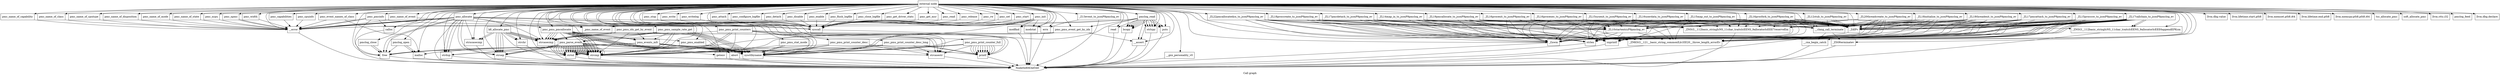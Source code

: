 digraph "Call graph" {
	label="Call graph";

	Node0x8063ef310 [shape=record,label="{external node}"];
	Node0x8063ef310 -> Node0x8063ef3a0;
	Node0x8063ef310 -> Node0x8063ef7c0;
	Node0x8063ef310 -> Node0x8063ef820;
	Node0x8063ef310 -> Node0x8063ef400;
	Node0x8063ef310 -> Node0x8063ef880;
	Node0x8063ef310 -> Node0x8063ef460;
	Node0x8063ef310 -> Node0x8063ef4c0;
	Node0x8063ef310 -> Node0x8063ef5e0;
	Node0x8063ef310 -> Node0x8063ef640;
	Node0x8063ef310 -> Node0x8063ef6a0;
	Node0x8063ef310 -> Node0x8063ef700;
	Node0x8063ef310 -> Node0x8063ef760;
	Node0x8063ef310 -> Node0x8063ef8e0;
	Node0x8063ef310 -> Node0x8063ef940;
	Node0x8063ef310 -> Node0x8063ef9a0;
	Node0x8063ef310 -> Node0x8063efa00;
	Node0x8063ef310 -> Node0x8063efa60;
	Node0x8063ef310 -> Node0x8063efac0;
	Node0x8063ef310 -> Node0x8063efb20;
	Node0x8063ef310 -> Node0x8063efb80;
	Node0x8063ef310 -> Node0x8063efbe0;
	Node0x8063ef310 -> Node0x8063efc40;
	Node0x8063ef310 -> Node0x8063efca0;
	Node0x8063ef310 -> Node0x8063efd00;
	Node0x8063ef310 -> Node0x8063efd60;
	Node0x8063ef310 -> Node0x8063efdc0;
	Node0x8063ef310 -> Node0x8063efe20;
	Node0x8063ef310 -> Node0x8063efe80;
	Node0x8063ef310 -> Node0x8063efee0;
	Node0x8063ef310 -> Node0x8063eff40;
	Node0x8063ef310 -> Node0x8063effa0;
	Node0x8063ef310 -> Node0x805fe3000;
	Node0x8063ef310 -> Node0x805fe3060;
	Node0x8063ef310 -> Node0x805fe30c0;
	Node0x8063ef310 -> Node0x805fe3120;
	Node0x8063ef310 -> Node0x805fe3180;
	Node0x8063ef310 -> Node0x805fe31e0;
	Node0x8063ef310 -> Node0x805fe3240;
	Node0x8063ef310 -> Node0x805fe32a0;
	Node0x8063ef310 -> Node0x805fe3300;
	Node0x8063ef310 -> Node0x805fe3360;
	Node0x8063ef310 -> Node0x805fe33c0;
	Node0x8063ef310 -> Node0x805fe3420;
	Node0x8063ef310 -> Node0x805fe3480;
	Node0x8063ef310 -> Node0x805fe34e0;
	Node0x8063ef310 -> Node0x805fe3540;
	Node0x8063ef310 -> Node0x805fe35a0;
	Node0x8063ef310 -> Node0x805fe3600;
	Node0x8063ef310 -> Node0x805fe3660;
	Node0x8063ef310 -> Node0x805fe36c0;
	Node0x8063ef310 -> Node0x805fe3720;
	Node0x8063ef310 -> Node0x805fe3780;
	Node0x8063ef310 -> Node0x805fe37e0;
	Node0x8063ef310 -> Node0x805fe3840;
	Node0x8063ef310 -> Node0x805fe38a0;
	Node0x8063ef310 -> Node0x805fe3900;
	Node0x8063ef310 -> Node0x805fe3960;
	Node0x8063ef310 -> Node0x805fe39c0;
	Node0x8063ef310 -> Node0x805fe3a20;
	Node0x8063ef310 -> Node0x805fe3a80;
	Node0x8063ef310 -> Node0x805fe3ae0;
	Node0x8063ef310 -> Node0x805fe3b40;
	Node0x8063ef310 -> Node0x805fe3ba0;
	Node0x8063ef310 -> Node0x805fe3c60;
	Node0x8063ef310 -> Node0x805fe3cc0;
	Node0x8063ef310 -> Node0x805fe3d20;
	Node0x8063ef310 -> Node0x805fe3d80;
	Node0x8063ef310 -> Node0x805fe3f00;
	Node0x8063ef310 -> Node0x805fe3e40;
	Node0x8063ef310 -> Node0x805fe3ea0;
	Node0x8063ef310 -> Node0x805fe3f60;
	Node0x8063ef310 -> Node0x805fe3c00;
	Node0x8063ef310 -> Node0x805fe3fc0;
	Node0x8063ef310 -> Node0x805fe4080;
	Node0x8063ef310 -> Node0x805fe40e0;
	Node0x8063ef310 -> Node0x805fe4140;
	Node0x8063ef310 -> Node0x8063ef520;
	Node0x8063ef310 -> Node0x805fe41a0;
	Node0x8063ef310 -> Node0x805fe4200;
	Node0x8063ef310 -> Node0x805fe4260;
	Node0x8063ef310 -> Node0x805fe42c0;
	Node0x8063ef310 -> Node0x8063ef580;
	Node0x8063ef310 -> Node0x805fe4320;
	Node0x8063ef310 -> Node0x805fe4380;
	Node0x8063ef310 -> Node0x805fe43e0;
	Node0x8063ef310 -> Node0x805fe4620;
	Node0x8063ef310 -> Node0x805fe4800;
	Node0x8063ef310 -> Node0x805fe4860;
	Node0x8063ef310 -> Node0x805fe48c0;
	Node0x8063ef310 -> Node0x805fe4920;
	Node0x8063ef310 -> Node0x805fe4980;
	Node0x8063ef310 -> Node0x805fe49e0;
	Node0x8063ef310 -> Node0x805fe4a40;
	Node0x8063ef310 -> Node0x805fe4aa0;
	Node0x8063ef310 -> Node0x805fe4b00;
	Node0x8063ef310 -> Node0x805fe4b60;
	Node0x8063ef310 -> Node0x805fe4bc0;
	Node0x8063ef310 -> Node0x805fe4c20;
	Node0x8063ef310 -> Node0x805fe4c80;
	Node0x8063ef310 -> Node0x805fe4ce0;
	Node0x8063ef310 -> Node0x805fe4d40;
	Node0x8063ef310 -> Node0x805fe4da0;
	Node0x8063ef310 -> Node0x805fe4e00;
	Node0x8063ef310 -> Node0x805fe44a0;
	Node0x8063ef310 -> Node0x805fe4500;
	Node0x8063ef310 -> Node0x805fe4680;
	Node0x8063ef310 -> Node0x805fe46e0;
	Node0x8063ef310 -> Node0x805fe4740;
	Node0x8063ef310 -> Node0x805fe47a0;
	Node0x8063ef310 -> Node0x805fe45c0;
	Node0x8063ef310 -> Node0x805fe4e60;
	Node0x8063ef310 -> Node0x805fe4ec0;
	Node0x8063ef310 -> Node0x805fe4560;
	Node0x8063ef3a0 [shape=record,label="{pmc_allocate}"];
	Node0x8063ef3a0 -> Node0x8063ef400;
	Node0x8063ef3a0 -> Node0x8063ef460;
	Node0x8063ef3a0 -> Node0x8063ef4c0;
	Node0x8063ef3a0 -> Node0x8063ef520;
	Node0x8063ef3a0 -> Node0x8063ef580;
	Node0x8063ef3a0 -> Node0x8063ef5e0;
	Node0x8063ef3a0 -> Node0x8063ef640;
	Node0x8063ef3a0 -> Node0x8063ef6a0;
	Node0x8063ef3a0 -> Node0x8063ef700;
	Node0x8063ef3a0 -> Node0x8063ef460;
	Node0x8063ef3a0 -> Node0x8063ef460;
	Node0x8063ef3a0 -> Node0x8063ef4c0;
	Node0x8063ef3a0 -> Node0x8063ef760;
	Node0x8063ef3a0 -> Node0x8063ef400;
	Node0x8063ef3a0 -> Node0x8063ef400;
	Node0x8063ef3a0 -> Node0x8063ef340;
	Node0x8063ef3a0 -> Node0x8063ef400;
	Node0x8063ef3a0 -> Node0x8063ef5e0;
	Node0x8063ef3a0 -> Node0x8063ef6a0;
	Node0x8063ef7c0 [shape=record,label="{llvm.dbg.value}"];
	Node0x8063ef820 [shape=record,label="{llvm.lifetime.start.p0i8}"];
	Node0x8063ef400 [shape=record,label="{__error}"];
	Node0x8063ef400 -> Node0x8063ef340;
	Node0x8063ef880 [shape=record,label="{llvm.memset.p0i8.i64}"];
	Node0x8063ef460 [shape=record,label="{strdup}"];
	Node0x8063ef460 -> Node0x8063ef340;
	Node0x8063ef4c0 [shape=record,label="{strsep}"];
	Node0x8063ef4c0 -> Node0x8063ef340;
	Node0x8063ef5e0 [shape=record,label="{syscall}"];
	Node0x8063ef5e0 -> Node0x8063ef340;
	Node0x8063ef640 [shape=record,label="{errx}"];
	Node0x8063ef640 -> Node0x8063ef340;
	Node0x8063ef6a0 [shape=record,label="{free}"];
	Node0x8063ef6a0 -> Node0x8063ef340;
	Node0x8063ef700 [shape=record,label="{strcasecmp}"];
	Node0x8063ef700 -> Node0x8063ef340;
	Node0x8063ef760 [shape=record,label="{strncasecmp}"];
	Node0x8063ef760 -> Node0x8063ef340;
	Node0x8063ef8e0 [shape=record,label="{llvm.lifetime.end.p0i8}"];
	Node0x8063ef940 [shape=record,label="{pmc_attach}"];
	Node0x8063ef940 -> Node0x8063ef5e0;
	Node0x8063ef9a0 [shape=record,label="{pmc_capabilities}"];
	Node0x8063ef9a0 -> Node0x8063ef400;
	Node0x8063efa00 [shape=record,label="{pmc_configure_logfile}"];
	Node0x8063efa00 -> Node0x8063ef5e0;
	Node0x8063efa60 [shape=record,label="{pmc_cpuinfo}"];
	Node0x8063efa60 -> Node0x8063ef400;
	Node0x8063efac0 [shape=record,label="{pmc_detach}"];
	Node0x8063efac0 -> Node0x8063ef5e0;
	Node0x8063efb20 [shape=record,label="{pmc_disable}"];
	Node0x8063efb20 -> Node0x8063ef5e0;
	Node0x8063efb80 [shape=record,label="{pmc_enable}"];
	Node0x8063efb80 -> Node0x8063ef5e0;
	Node0x8063efbe0 [shape=record,label="{pmc_event_names_of_class}"];
	Node0x8063efbe0 -> Node0x8063ef400;
	Node0x8063efbe0 -> Node0x8063efc40;
	Node0x805fe3180 [shape=record,label="{pmc_name_of_capability}"];
	Node0x805fe3180 -> Node0x8063ef400;
	Node0x8063efc40 [shape=record,label="{malloc}"];
	Node0x8063efc40 -> Node0x8063ef340;
	Node0x8063efca0 [shape=record,label="{pmc_flush_logfile}"];
	Node0x8063efca0 -> Node0x8063ef5e0;
	Node0x8063efd00 [shape=record,label="{pmc_close_logfile}"];
	Node0x8063efd00 -> Node0x8063ef5e0;
	Node0x8063efd60 [shape=record,label="{pmc_get_driver_stats}"];
	Node0x8063efd60 -> Node0x8063ef5e0;
	Node0x8063efdc0 [shape=record,label="{pmc_get_msr}"];
	Node0x8063efdc0 -> Node0x8063ef5e0;
	Node0x8063efe20 [shape=record,label="{pmc_init}"];
	Node0x8063efe20 -> Node0x8063efe80;
	Node0x8063efe20 -> Node0x8063efee0;
	Node0x8063efe20 -> Node0x8063ef5e0;
	Node0x8063efe20 -> Node0x8063ef400;
	Node0x8063efe20 -> Node0x8063ef5e0;
	Node0x8063efe20 -> Node0x8063efc40;
	Node0x8063efe20 -> Node0x8063ef5e0;
	Node0x8063efe80 [shape=record,label="{modfind}"];
	Node0x8063efe80 -> Node0x8063ef340;
	Node0x8063efee0 [shape=record,label="{modstat}"];
	Node0x8063efee0 -> Node0x8063ef340;
	Node0x8063eff40 [shape=record,label="{llvm.memcpy.p0i8.p0i8.i64}"];
	Node0x8063effa0 [shape=record,label="{k8_allocate_pmc}"];
	Node0x8063effa0 -> Node0x8063ef4c0;
	Node0x8063effa0 -> Node0x8063ef760;
	Node0x8063effa0 -> Node0x805fe3000;
	Node0x8063effa0 -> Node0x805fe3060;
	Node0x8063effa0 -> Node0x8063ef700;
	Node0x8063effa0 -> Node0x8063ef700;
	Node0x8063effa0 -> Node0x8063ef760;
	Node0x8063effa0 -> Node0x805fe3000;
	Node0x8063effa0 -> Node0x8063ef4c0;
	Node0x8063effa0 -> Node0x8063ef700;
	Node0x8063effa0 -> Node0x8063ef4c0;
	Node0x8063effa0 -> Node0x8063ef700;
	Node0x8063effa0 -> Node0x8063ef700;
	Node0x8063effa0 -> Node0x8063ef4c0;
	Node0x805fe3000 [shape=record,label="{strchr}"];
	Node0x805fe3000 -> Node0x8063ef340;
	Node0x805fe3060 [shape=record,label="{strtol}"];
	Node0x805fe3060 -> Node0x8063ef340;
	Node0x805fe30c0 [shape=record,label="{tsc_allocate_pmc}"];
	Node0x805fe3120 [shape=record,label="{soft_allocate_pmc}"];
	Node0x805fe31e0 [shape=record,label="{llvm.cttz.i32}"];
	Node0x805fe3240 [shape=record,label="{pmc_name_of_class}"];
	Node0x805fe3240 -> Node0x8063ef400;
	Node0x805fe32a0 [shape=record,label="{pmc_name_of_cputype}"];
	Node0x805fe32a0 -> Node0x8063ef400;
	Node0x805fe3300 [shape=record,label="{pmc_name_of_disposition}"];
	Node0x805fe3300 -> Node0x8063ef400;
	Node0x805fe3360 [shape=record,label="{_pmc_name_of_event}"];
	Node0x805fe33c0 [shape=record,label="{pmc_name_of_event}"];
	Node0x805fe33c0 -> Node0x805fe3360;
	Node0x805fe33c0 -> Node0x8063ef400;
	Node0x805fe3420 [shape=record,label="{pmc_name_of_mode}"];
	Node0x805fe3420 -> Node0x8063ef400;
	Node0x805fe3480 [shape=record,label="{pmc_name_of_state}"];
	Node0x805fe3480 -> Node0x8063ef400;
	Node0x805fe34e0 [shape=record,label="{pmc_ncpu}"];
	Node0x805fe34e0 -> Node0x8063ef400;
	Node0x805fe3540 [shape=record,label="{pmc_npmc}"];
	Node0x805fe3540 -> Node0x8063ef400;
	Node0x805fe3540 -> Node0x8063ef400;
	Node0x805fe35a0 [shape=record,label="{pmc_pmcinfo}"];
	Node0x805fe35a0 -> Node0x8063ef400;
	Node0x805fe35a0 -> Node0x8063ef400;
	Node0x805fe35a0 -> Node0x805fe3600;
	Node0x805fe35a0 -> Node0x8063ef5e0;
	Node0x805fe35a0 -> Node0x8063ef6a0;
	Node0x805fe3600 [shape=record,label="{calloc}"];
	Node0x805fe3600 -> Node0x8063ef340;
	Node0x805fe3660 [shape=record,label="{pmc_read}"];
	Node0x805fe3660 -> Node0x8063ef5e0;
	Node0x805fe36c0 [shape=record,label="{pmc_release}"];
	Node0x805fe36c0 -> Node0x8063ef5e0;
	Node0x805fe3720 [shape=record,label="{pmc_rw}"];
	Node0x805fe3720 -> Node0x8063ef5e0;
	Node0x805fe3780 [shape=record,label="{pmc_set}"];
	Node0x805fe3780 -> Node0x8063ef5e0;
	Node0x805fe37e0 [shape=record,label="{pmc_start}"];
	Node0x805fe37e0 -> Node0x8063ef5e0;
	Node0x805fe3840 [shape=record,label="{pmc_stop}"];
	Node0x805fe3840 -> Node0x8063ef5e0;
	Node0x805fe38a0 [shape=record,label="{pmc_width}"];
	Node0x805fe38a0 -> Node0x8063ef400;
	Node0x805fe3900 [shape=record,label="{pmc_write}"];
	Node0x805fe3900 -> Node0x8063ef5e0;
	Node0x805fe3960 [shape=record,label="{pmc_writelog}"];
	Node0x805fe3960 -> Node0x8063ef5e0;
	Node0x805fe39c0 [shape=record,label="{pmclog_read}"];
	Node0x805fe39c0 -> Node0x805fe3a20;
	Node0x805fe39c0 -> Node0x8063ef400;
	Node0x805fe39c0 -> Node0x805fe3a80;
	Node0x805fe39c0 -> Node0x805fe3ae0;
	Node0x805fe39c0 -> Node0x805fe3ae0;
	Node0x805fe39c0 -> Node0x805fe3ae0;
	Node0x805fe39c0 -> Node0x805fe3ae0;
	Node0x805fe39c0 -> Node0x805fe3ae0;
	Node0x805fe39c0 -> Node0x805fe3ae0;
	Node0x805fe39c0 -> Node0x805fe3b40;
	Node0x805fe39c0 -> Node0x805fe3ba0;
	Node0x805fe39c0 -> Node0x8063ef460;
	Node0x805fe39c0 -> Node0x805fe3ba0;
	Node0x805fe39c0 -> Node0x805fe3c00;
	Node0x805fe39c0 -> Node0x805fe3360;
	Node0x805fe39c0 -> Node0x805fe3b40;
	Node0x805fe39c0 -> Node0x805fe3ba0;
	Node0x805fe39c0 -> Node0x805fe3ba0;
	Node0x805fe39c0 -> Node0x805fe3ba0;
	Node0x805fe39c0 -> Node0x805fe3b40;
	Node0x805fe39c0 -> Node0x805fe3a80;
	Node0x805fe3a20 [shape=record,label="{read}"];
	Node0x805fe3a20 -> Node0x8063ef340;
	Node0x805fe3a80 [shape=record,label="{__assert}"];
	Node0x805fe3a80 -> Node0x8063ef340;
	Node0x805fe3ae0 [shape=record,label="{bcopy}"];
	Node0x805fe3ae0 -> Node0x8063ef340;
	Node0x805fe3b40 [shape=record,label="{puts}"];
	Node0x805fe3b40 -> Node0x8063ef340;
	Node0x805fe3ba0 [shape=record,label="{strlcpy}"];
	Node0x805fe3ba0 -> Node0x8063ef340;
	Node0x805fe3c60 [shape=record,label="{pmclog_feed}"];
	Node0x805fe3cc0 [shape=record,label="{pmclog_open}"];
	Node0x805fe3cc0 -> Node0x8063efc40;
	Node0x805fe3cc0 -> Node0x8063efc40;
	Node0x805fe3cc0 -> Node0x8063ef6a0;
	Node0x805fe3d20 [shape=record,label="{pmclog_close}"];
	Node0x805fe3d20 -> Node0x8063ef6a0;
	Node0x805fe3d20 -> Node0x8063ef6a0;
	Node0x805fe3d80 [shape=record,label="{pmc_pmu_idx_get_by_event}"];
	Node0x805fe3d80 -> Node0x805fe3de0;
	Node0x805fe3d80 -> Node0x8063ef700;
	Node0x805fe3d80 -> Node0x805fe3e40;
	Node0x805fe3d80 -> Node0x805fe3e40;
	Node0x805fe3d80 -> Node0x805fe3ea0;
	Node0x805fe3d80 -> Node0x8063ef700;
	Node0x805fe3f00 [shape=record,label="{llvm.dbg.declare}"];
	Node0x805fe3de0 [shape=record,label="{pmu_events_mfr}"];
	Node0x805fe3de0 -> Node0x805fe3e40;
	Node0x805fe3de0 -> Node0x8063efc40;
	Node0x805fe3de0 -> Node0x805fe3e40;
	Node0x805fe3de0 -> Node0x8063ef6a0;
	Node0x805fe3de0 -> Node0x805fe3f60;
	Node0x805fe3de0 -> Node0x805fe3f60;
	Node0x805fe3de0 -> Node0x8063ef6a0;
	Node0x805fe3e40 [shape=record,label="{sysctlbyname}"];
	Node0x805fe3e40 -> Node0x8063ef340;
	Node0x805fe3ea0 [shape=record,label="{strcmp}"];
	Node0x805fe3ea0 -> Node0x8063ef340;
	Node0x805fe3f60 [shape=record,label="{strcasestr}"];
	Node0x805fe3f60 -> Node0x8063ef340;
	Node0x805fe3c00 [shape=record,label="{pmc_pmu_event_get_by_idx}"];
	Node0x805fe3c00 -> Node0x805fe3e40;
	Node0x805fe3c00 -> Node0x805fe3e40;
	Node0x805fe3c00 -> Node0x805fe3ea0;
	Node0x805fe3c00 -> Node0x805fe3a80;
	Node0x805fe3fc0 [shape=record,label="{pmc_pmu_sample_rate_get}"];
	Node0x805fe3fc0 -> Node0x805fe3de0;
	Node0x805fe3fc0 -> Node0x8063ef700;
	Node0x805fe3fc0 -> Node0x805fe3e40;
	Node0x805fe3fc0 -> Node0x805fe3e40;
	Node0x805fe3fc0 -> Node0x805fe3ea0;
	Node0x805fe3fc0 -> Node0x8063ef700;
	Node0x805fe3fc0 -> Node0x805fe3e40;
	Node0x805fe3fc0 -> Node0x805fe3e40;
	Node0x805fe3fc0 -> Node0x805fe3ea0;
	Node0x805fe3fc0 -> Node0x8063ef700;
	Node0x805fe3fc0 -> Node0x805fe4020;
	Node0x805fe4020 [shape=record,label="{pmu_parse_event}"];
	Node0x805fe4020 -> Node0x8063ef460;
	Node0x805fe4020 -> Node0x8063ef4c0;
	Node0x805fe4020 -> Node0x8063ef4c0;
	Node0x805fe4020 -> Node0x805fe4080;
	Node0x805fe4020 -> Node0x805fe3ea0;
	Node0x805fe4020 -> Node0x805fe3060;
	Node0x805fe4020 -> Node0x805fe3ea0;
	Node0x805fe4020 -> Node0x805fe3060;
	Node0x805fe4020 -> Node0x805fe3ea0;
	Node0x805fe4020 -> Node0x805fe3060;
	Node0x805fe4020 -> Node0x805fe3ea0;
	Node0x805fe4020 -> Node0x805fe3060;
	Node0x805fe4020 -> Node0x805fe3ea0;
	Node0x805fe4020 -> Node0x805fe3060;
	Node0x805fe4020 -> Node0x805fe3ea0;
	Node0x805fe4020 -> Node0x805fe3060;
	Node0x805fe4020 -> Node0x805fe3ea0;
	Node0x805fe4020 -> Node0x805fe3060;
	Node0x805fe4020 -> Node0x805fe3ea0;
	Node0x805fe4020 -> Node0x805fe3060;
	Node0x805fe4020 -> Node0x805fe3ea0;
	Node0x805fe4020 -> Node0x805fe3060;
	Node0x805fe4020 -> Node0x805fe3ea0;
	Node0x805fe4020 -> Node0x805fe3060;
	Node0x805fe4020 -> Node0x805fe3ea0;
	Node0x805fe4020 -> Node0x805fe3060;
	Node0x805fe4020 -> Node0x805fe3ea0;
	Node0x805fe4020 -> Node0x805fe3060;
	Node0x805fe4020 -> Node0x805fe3ea0;
	Node0x805fe4020 -> Node0x805fe3060;
	Node0x805fe4020 -> Node0x805fe3ea0;
	Node0x805fe4020 -> Node0x805fe3060;
	Node0x805fe4020 -> Node0x805fe3ea0;
	Node0x805fe4020 -> Node0x805fe3060;
	Node0x805fe4020 -> Node0x805fe40e0;
	Node0x805fe4020 -> Node0x805fe3ea0;
	Node0x805fe4020 -> Node0x805fe4140;
	Node0x805fe4020 -> Node0x8063ef4c0;
	Node0x805fe4020 -> Node0x8063ef6a0;
	Node0x805fe4080 [shape=record,label="{abort}"];
	Node0x805fe4080 -> Node0x8063ef340;
	Node0x805fe40e0 [shape=record,label="{getenv}"];
	Node0x805fe40e0 -> Node0x8063ef340;
	Node0x805fe4140 [shape=record,label="{printf}"];
	Node0x805fe4140 -> Node0x8063ef340;
	Node0x8063ef520 [shape=record,label="{pmc_pmu_enabled}"];
	Node0x8063ef520 -> Node0x805fe3e40;
	Node0x8063ef520 -> Node0x805fe3e40;
	Node0x8063ef520 -> Node0x805fe3ea0;
	Node0x805fe41a0 [shape=record,label="{pmc_pmu_print_counters}"];
	Node0x805fe41a0 -> Node0x805fe40e0;
	Node0x805fe41a0 -> Node0x805fe3ea0;
	Node0x805fe41a0 -> Node0x805fe3e40;
	Node0x805fe41a0 -> Node0x805fe3e40;
	Node0x805fe41a0 -> Node0x805fe3ea0;
	Node0x805fe41a0 -> Node0x805fe3f60;
	Node0x805fe41a0 -> Node0x805fe4140;
	Node0x805fe41a0 -> Node0x805fe4020;
	Node0x805fe4200 [shape=record,label="{pmc_pmu_print_counter_desc}"];
	Node0x805fe4200 -> Node0x805fe3e40;
	Node0x805fe4200 -> Node0x805fe3e40;
	Node0x805fe4200 -> Node0x805fe3ea0;
	Node0x805fe4200 -> Node0x805fe3f60;
	Node0x805fe4200 -> Node0x805fe4140;
	Node0x805fe4260 [shape=record,label="{pmc_pmu_print_counter_desc_long}"];
	Node0x805fe4260 -> Node0x805fe3e40;
	Node0x805fe4260 -> Node0x805fe3e40;
	Node0x805fe4260 -> Node0x805fe3ea0;
	Node0x805fe4260 -> Node0x805fe3f60;
	Node0x805fe4260 -> Node0x805fe4140;
	Node0x805fe4260 -> Node0x805fe4140;
	Node0x805fe42c0 [shape=record,label="{pmc_pmu_print_counter_full}"];
	Node0x805fe42c0 -> Node0x805fe3e40;
	Node0x805fe42c0 -> Node0x805fe3e40;
	Node0x805fe42c0 -> Node0x805fe3ea0;
	Node0x805fe42c0 -> Node0x805fe3f60;
	Node0x805fe42c0 -> Node0x805fe4140;
	Node0x805fe42c0 -> Node0x805fe4140;
	Node0x805fe42c0 -> Node0x805fe4140;
	Node0x805fe42c0 -> Node0x805fe4140;
	Node0x805fe42c0 -> Node0x805fe4140;
	Node0x805fe42c0 -> Node0x805fe4140;
	Node0x805fe42c0 -> Node0x805fe4140;
	Node0x805fe42c0 -> Node0x805fe4140;
	Node0x805fe42c0 -> Node0x805fe4140;
	Node0x805fe42c0 -> Node0x805fe4140;
	Node0x805fe42c0 -> Node0x805fe4140;
	Node0x8063ef580 [shape=record,label="{pmc_pmu_pmcallocate}"];
	Node0x8063ef580 -> Node0x805fe3de0;
	Node0x8063ef580 -> Node0x805fe3de0;
	Node0x8063ef580 -> Node0x8063ef700;
	Node0x8063ef580 -> Node0x805fe3e40;
	Node0x8063ef580 -> Node0x805fe3e40;
	Node0x8063ef580 -> Node0x805fe3ea0;
	Node0x8063ef580 -> Node0x8063ef700;
	Node0x8063ef580 -> Node0x805fe3e40;
	Node0x8063ef580 -> Node0x805fe3e40;
	Node0x8063ef580 -> Node0x805fe3ea0;
	Node0x8063ef580 -> Node0x8063ef700;
	Node0x8063ef580 -> Node0x805fe4020;
	Node0x8063ef580 -> Node0x805fe3f60;
	Node0x8063ef580 -> Node0x805fe3f60;
	Node0x8063ef580 -> Node0x805fe3e40;
	Node0x8063ef580 -> Node0x805fe3e40;
	Node0x8063ef580 -> Node0x805fe3ea0;
	Node0x8063ef580 -> Node0x8063ef700;
	Node0x8063ef580 -> Node0x805fe3ea0;
	Node0x8063ef580 -> Node0x805fe3ea0;
	Node0x805fe4320 [shape=record,label="{pmc_pmu_stat_mode}"];
	Node0x805fe4320 -> Node0x805fe3e40;
	Node0x805fe4320 -> Node0x805fe3e40;
	Node0x805fe4320 -> Node0x805fe3ea0;
	Node0x805fe4380 [shape=record,label="{_Z13event_to_jsonP9pmclog_ev}"];
	Node0x805fe4380 -> Node0x8063ef340;
	Node0x805fe4380 -> Node0x8063ef640;
	Node0x805fe43e0 [shape=record,label="{_ZL12stub_to_jsonP9pmclog_ev}"];
	Node0x805fe43e0 -> Node0x805fe4440;
	Node0x805fe43e0 -> Node0x805fe44a0;
	Node0x805fe43e0 -> Node0x805fe4500;
	Node0x805fe43e0 -> Node0x805fe4560;
	Node0x805fe43e0 -> Node0x805fe45c0;
	Node0x805fe43e0 -> Node0x805fe45c0;
	Node0x805fe43e0 -> Node0x805fe45c0;
	Node0x805fe4620 [shape=record,label="{_ZL18initialize_to_jsonP9pmclog_ev}"];
	Node0x805fe4620 -> Node0x805fe4440;
	Node0x805fe4620 -> Node0x805fe44a0;
	Node0x805fe4620 -> Node0x805fe4500;
	Node0x805fe4620 -> Node0x805fe4680;
	Node0x805fe4620 -> Node0x805fe46e0;
	Node0x805fe4620 -> Node0x805fe4740;
	Node0x805fe4620 -> Node0x805fe47a0;
	Node0x805fe4620 -> Node0x805fe45c0;
	Node0x805fe4620 -> Node0x805fe45c0;
	Node0x805fe4800 [shape=record,label="{_ZL19pmcallocate_to_jsonP9pmclog_ev}"];
	Node0x805fe4800 -> Node0x805fe4440;
	Node0x805fe4800 -> Node0x805fe44a0;
	Node0x805fe4800 -> Node0x805fe4500;
	Node0x805fe4800 -> Node0x805fe4680;
	Node0x805fe4800 -> Node0x805fe46e0;
	Node0x805fe4800 -> Node0x805fe4740;
	Node0x805fe4800 -> Node0x805fe47a0;
	Node0x805fe4800 -> Node0x805fe45c0;
	Node0x805fe4800 -> Node0x805fe45c0;
	Node0x805fe4860 [shape=record,label="{_ZL17pmcattach_to_jsonP9pmclog_ev}"];
	Node0x805fe4860 -> Node0x805fe4440;
	Node0x805fe4860 -> Node0x805fe44a0;
	Node0x805fe4860 -> Node0x805fe4500;
	Node0x805fe4860 -> Node0x805fe4680;
	Node0x805fe4860 -> Node0x805fe46e0;
	Node0x805fe4860 -> Node0x805fe4740;
	Node0x805fe4860 -> Node0x805fe47a0;
	Node0x805fe4860 -> Node0x805fe45c0;
	Node0x805fe4860 -> Node0x805fe45c0;
	Node0x805fe48c0 [shape=record,label="{_ZL17pmcdetach_to_jsonP9pmclog_ev}"];
	Node0x805fe48c0 -> Node0x805fe4440;
	Node0x805fe48c0 -> Node0x805fe44a0;
	Node0x805fe48c0 -> Node0x805fe4500;
	Node0x805fe48c0 -> Node0x805fe4680;
	Node0x805fe48c0 -> Node0x805fe46e0;
	Node0x805fe48c0 -> Node0x805fe4740;
	Node0x805fe48c0 -> Node0x805fe47a0;
	Node0x805fe48c0 -> Node0x805fe45c0;
	Node0x805fe48c0 -> Node0x805fe45c0;
	Node0x805fe4aa0 [shape=record,label="{_ZL15sysexit_to_jsonP9pmclog_ev}"];
	Node0x805fe4aa0 -> Node0x805fe4440;
	Node0x805fe4aa0 -> Node0x805fe44a0;
	Node0x805fe4aa0 -> Node0x805fe4500;
	Node0x805fe4aa0 -> Node0x805fe4680;
	Node0x805fe4aa0 -> Node0x805fe46e0;
	Node0x805fe4aa0 -> Node0x805fe4740;
	Node0x805fe4aa0 -> Node0x805fe47a0;
	Node0x805fe4aa0 -> Node0x805fe45c0;
	Node0x805fe4aa0 -> Node0x805fe45c0;
	Node0x805fe4920 [shape=record,label="{_ZL15proccsw_to_jsonP9pmclog_ev}"];
	Node0x805fe4920 -> Node0x805fe4440;
	Node0x805fe4920 -> Node0x805fe44a0;
	Node0x805fe4920 -> Node0x805fe4500;
	Node0x805fe4920 -> Node0x805fe4680;
	Node0x805fe4920 -> Node0x805fe46e0;
	Node0x805fe4920 -> Node0x805fe4740;
	Node0x805fe4920 -> Node0x805fe47a0;
	Node0x805fe4920 -> Node0x805fe45c0;
	Node0x805fe4920 -> Node0x805fe45c0;
	Node0x805fe4980 [shape=record,label="{_ZL16procexec_to_jsonP9pmclog_ev}"];
	Node0x805fe4980 -> Node0x805fe4440;
	Node0x805fe4980 -> Node0x805fe44a0;
	Node0x805fe4980 -> Node0x805fe4500;
	Node0x805fe4980 -> Node0x805fe4680;
	Node0x805fe4980 -> Node0x805fe46e0;
	Node0x805fe4980 -> Node0x805fe4740;
	Node0x805fe4980 -> Node0x805fe47a0;
	Node0x805fe4980 -> Node0x805fe45c0;
	Node0x805fe4980 -> Node0x805fe45c0;
	Node0x805fe49e0 [shape=record,label="{_ZL16procexit_to_jsonP9pmclog_ev}"];
	Node0x805fe49e0 -> Node0x805fe4440;
	Node0x805fe49e0 -> Node0x805fe44a0;
	Node0x805fe49e0 -> Node0x805fe4500;
	Node0x805fe49e0 -> Node0x805fe4680;
	Node0x805fe49e0 -> Node0x805fe46e0;
	Node0x805fe49e0 -> Node0x805fe4740;
	Node0x805fe49e0 -> Node0x805fe47a0;
	Node0x805fe49e0 -> Node0x805fe45c0;
	Node0x805fe49e0 -> Node0x805fe45c0;
	Node0x805fe4a40 [shape=record,label="{_ZL16procfork_to_jsonP9pmclog_ev}"];
	Node0x805fe4a40 -> Node0x805fe4440;
	Node0x805fe4a40 -> Node0x805fe44a0;
	Node0x805fe4a40 -> Node0x805fe4500;
	Node0x805fe4a40 -> Node0x805fe4680;
	Node0x805fe4a40 -> Node0x805fe46e0;
	Node0x805fe4a40 -> Node0x805fe4740;
	Node0x805fe4a40 -> Node0x805fe47a0;
	Node0x805fe4a40 -> Node0x805fe45c0;
	Node0x805fe4a40 -> Node0x805fe45c0;
	Node0x805fe4b00 [shape=record,label="{_ZL16userdata_to_jsonP9pmclog_ev}"];
	Node0x805fe4b00 -> Node0x805fe4440;
	Node0x805fe4b00 -> Node0x805fe44a0;
	Node0x805fe4b00 -> Node0x805fe4500;
	Node0x805fe4b00 -> Node0x805fe4680;
	Node0x805fe4b00 -> Node0x805fe46e0;
	Node0x805fe4b00 -> Node0x805fe4740;
	Node0x805fe4b00 -> Node0x805fe47a0;
	Node0x805fe4b00 -> Node0x805fe45c0;
	Node0x805fe4b00 -> Node0x805fe45c0;
	Node0x805fe4b60 [shape=record,label="{_ZL14map_in_to_jsonP9pmclog_ev}"];
	Node0x805fe4b60 -> Node0x805fe4440;
	Node0x805fe4b60 -> Node0x805fe44a0;
	Node0x805fe4b60 -> Node0x805fe4500;
	Node0x805fe4b60 -> Node0x805fe4680;
	Node0x805fe4b60 -> Node0x805fe46e0;
	Node0x805fe4b60 -> Node0x805fe4740;
	Node0x805fe4b60 -> Node0x805fe47a0;
	Node0x805fe4b60 -> Node0x805fe45c0;
	Node0x805fe4b60 -> Node0x805fe45c0;
	Node0x805fe4bc0 [shape=record,label="{_ZL15map_out_to_jsonP9pmclog_ev}"];
	Node0x805fe4bc0 -> Node0x805fe4440;
	Node0x805fe4bc0 -> Node0x805fe44a0;
	Node0x805fe4bc0 -> Node0x805fe4500;
	Node0x805fe4bc0 -> Node0x805fe4680;
	Node0x805fe4bc0 -> Node0x805fe46e0;
	Node0x805fe4bc0 -> Node0x805fe4740;
	Node0x805fe4bc0 -> Node0x805fe47a0;
	Node0x805fe4bc0 -> Node0x805fe45c0;
	Node0x805fe4bc0 -> Node0x805fe45c0;
	Node0x805fe4c20 [shape=record,label="{_ZL17callchain_to_jsonP9pmclog_ev}"];
	Node0x805fe4c20 -> Node0x805fe4440;
	Node0x805fe4c20 -> Node0x805fe44a0;
	Node0x805fe4c20 -> Node0x805fe4500;
	Node0x805fe4c20 -> Node0x805fe4680;
	Node0x805fe4c20 -> Node0x805fe46e0;
	Node0x805fe4c20 -> Node0x805fe4740;
	Node0x805fe4c20 -> Node0x805fe47a0;
	Node0x805fe4c20 -> Node0x805fe44a0;
	Node0x805fe4c20 -> Node0x805fe4500;
	Node0x805fe4c20 -> Node0x805fe4680;
	Node0x805fe4c20 -> Node0x805fe46e0;
	Node0x805fe4c20 -> Node0x805fe4740;
	Node0x805fe4c20 -> Node0x805fe47a0;
	Node0x805fe4c20 -> Node0x805fe4560;
	Node0x805fe4c20 -> Node0x805fe45c0;
	Node0x805fe4c20 -> Node0x805fe45c0;
	Node0x805fe4c20 -> Node0x805fe4680;
	Node0x805fe4c20 -> Node0x805fe46e0;
	Node0x805fe4c20 -> Node0x805fe4740;
	Node0x805fe4c20 -> Node0x805fe47a0;
	Node0x805fe4c20 -> Node0x805fe4560;
	Node0x805fe4c20 -> Node0x805fe45c0;
	Node0x805fe4c20 -> Node0x805fe45c0;
	Node0x805fe4c20 -> Node0x805fe45c0;
	Node0x805fe4c20 -> Node0x805fe45c0;
	Node0x805fe4c20 -> Node0x805fe45c0;
	Node0x805fe4c80 [shape=record,label="{_ZL22pmcallocatedyn_to_jsonP9pmclog_ev}"];
	Node0x805fe4c80 -> Node0x805fe4440;
	Node0x805fe4c80 -> Node0x805fe44a0;
	Node0x805fe4c80 -> Node0x805fe4500;
	Node0x805fe4c80 -> Node0x805fe4680;
	Node0x805fe4c80 -> Node0x805fe46e0;
	Node0x805fe4c80 -> Node0x805fe4740;
	Node0x805fe4c80 -> Node0x805fe47a0;
	Node0x805fe4c80 -> Node0x805fe45c0;
	Node0x805fe4c80 -> Node0x805fe45c0;
	Node0x805fe4ce0 [shape=record,label="{_ZL20threadcreate_to_jsonP9pmclog_ev}"];
	Node0x805fe4ce0 -> Node0x805fe4440;
	Node0x805fe4ce0 -> Node0x805fe44a0;
	Node0x805fe4ce0 -> Node0x805fe4500;
	Node0x805fe4ce0 -> Node0x805fe4680;
	Node0x805fe4ce0 -> Node0x805fe46e0;
	Node0x805fe4ce0 -> Node0x805fe4740;
	Node0x805fe4ce0 -> Node0x805fe47a0;
	Node0x805fe4ce0 -> Node0x805fe45c0;
	Node0x805fe4ce0 -> Node0x805fe45c0;
	Node0x805fe4d40 [shape=record,label="{_ZL18threadexit_to_jsonP9pmclog_ev}"];
	Node0x805fe4d40 -> Node0x805fe4440;
	Node0x805fe4d40 -> Node0x805fe44a0;
	Node0x805fe4d40 -> Node0x805fe4500;
	Node0x805fe4d40 -> Node0x805fe4680;
	Node0x805fe4d40 -> Node0x805fe46e0;
	Node0x805fe4d40 -> Node0x805fe4740;
	Node0x805fe4d40 -> Node0x805fe47a0;
	Node0x805fe4d40 -> Node0x805fe45c0;
	Node0x805fe4d40 -> Node0x805fe45c0;
	Node0x805fe4da0 [shape=record,label="{_ZL18proccreate_to_jsonP9pmclog_ev}"];
	Node0x805fe4da0 -> Node0x805fe4440;
	Node0x805fe4da0 -> Node0x805fe44a0;
	Node0x805fe4da0 -> Node0x805fe4500;
	Node0x805fe4da0 -> Node0x805fe4680;
	Node0x805fe4da0 -> Node0x805fe46e0;
	Node0x805fe4da0 -> Node0x805fe4740;
	Node0x805fe4da0 -> Node0x805fe47a0;
	Node0x805fe4da0 -> Node0x805fe45c0;
	Node0x805fe4da0 -> Node0x805fe45c0;
	Node0x805fe4e00 [shape=record,label="{__gxx_personality_v0}"];
	Node0x805fe4e00 -> Node0x8063ef340;
	Node0x805fe4440 [shape=record,label="{_ZL10startentryP9pmclog_ev}"];
	Node0x805fe4440 -> Node0x805fe4680;
	Node0x805fe4440 -> Node0x805fe46e0;
	Node0x805fe4440 -> Node0x805fe4740;
	Node0x805fe4440 -> Node0x805fe47a0;
	Node0x805fe44a0 [shape=record,label="{_ZNSt3__112basic_stringIcNS_11char_traitsIcEENS_9allocatorIcEEE7reserveEm}"];
	Node0x805fe44a0 -> Node0x8063ef340;
	Node0x805fe4500 [shape=record,label="{__clang_call_terminate}"];
	Node0x805fe4500 -> Node0x805fe4e60;
	Node0x805fe4500 -> Node0x805fe4ec0;
	Node0x805fe4680 [shape=record,label="{snprintf}"];
	Node0x805fe4680 -> Node0x8063ef340;
	Node0x805fe46e0 [shape=record,label="{strlen}"];
	Node0x805fe46e0 -> Node0x8063ef340;
	Node0x805fe4740 [shape=record,label="{_ZNKSt3__121__basic_string_commonILb1EE20__throw_length_errorEv}"];
	Node0x805fe4740 -> Node0x8063ef340;
	Node0x805fe47a0 [shape=record,label="{_Znwm}"];
	Node0x805fe47a0 -> Node0x8063ef340;
	Node0x805fe45c0 [shape=record,label="{_ZdlPv}"];
	Node0x805fe45c0 -> Node0x8063ef340;
	Node0x805fe4e60 [shape=record,label="{__cxa_begin_catch}"];
	Node0x805fe4e60 -> Node0x8063ef340;
	Node0x805fe4ec0 [shape=record,label="{_ZSt9terminatev}"];
	Node0x805fe4ec0 -> Node0x8063ef340;
	Node0x805fe4560 [shape=record,label="{_ZNSt3__112basic_stringIcNS_11char_traitsIcEENS_9allocatorIcEEE6appendEPKcm}"];
	Node0x805fe4560 -> Node0x8063ef340;
}
